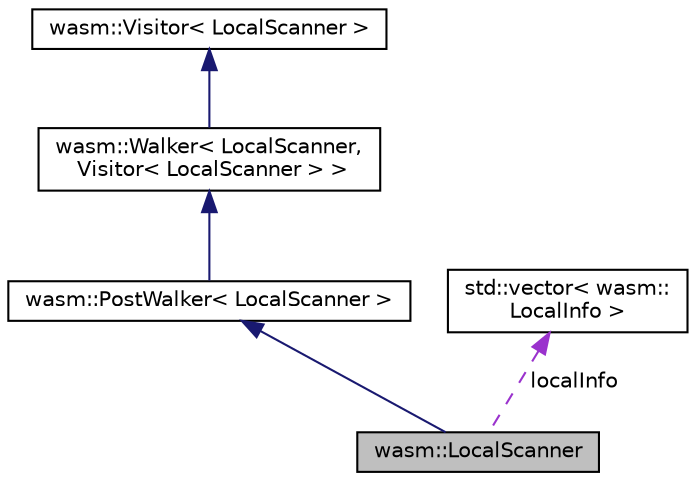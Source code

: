digraph "wasm::LocalScanner"
{
  edge [fontname="Helvetica",fontsize="10",labelfontname="Helvetica",labelfontsize="10"];
  node [fontname="Helvetica",fontsize="10",shape=record];
  Node4 [label="wasm::LocalScanner",height=0.2,width=0.4,color="black", fillcolor="grey75", style="filled", fontcolor="black"];
  Node5 -> Node4 [dir="back",color="midnightblue",fontsize="10",style="solid"];
  Node5 [label="wasm::PostWalker\< LocalScanner \>",height=0.2,width=0.4,color="black", fillcolor="white", style="filled",URL="$structwasm_1_1_post_walker.html"];
  Node6 -> Node5 [dir="back",color="midnightblue",fontsize="10",style="solid"];
  Node6 [label="wasm::Walker\< LocalScanner,\l Visitor\< LocalScanner \> \>",height=0.2,width=0.4,color="black", fillcolor="white", style="filled",URL="$structwasm_1_1_walker.html"];
  Node7 -> Node6 [dir="back",color="midnightblue",fontsize="10",style="solid"];
  Node7 [label="wasm::Visitor\< LocalScanner \>",height=0.2,width=0.4,color="black", fillcolor="white", style="filled",URL="$structwasm_1_1_visitor.html"];
  Node8 -> Node4 [dir="back",color="darkorchid3",fontsize="10",style="dashed",label=" localInfo" ];
  Node8 [label="std::vector\< wasm::\lLocalInfo \>",height=0.2,width=0.4,color="black", fillcolor="white", style="filled",URL="$classstd_1_1vector.html"];
}
